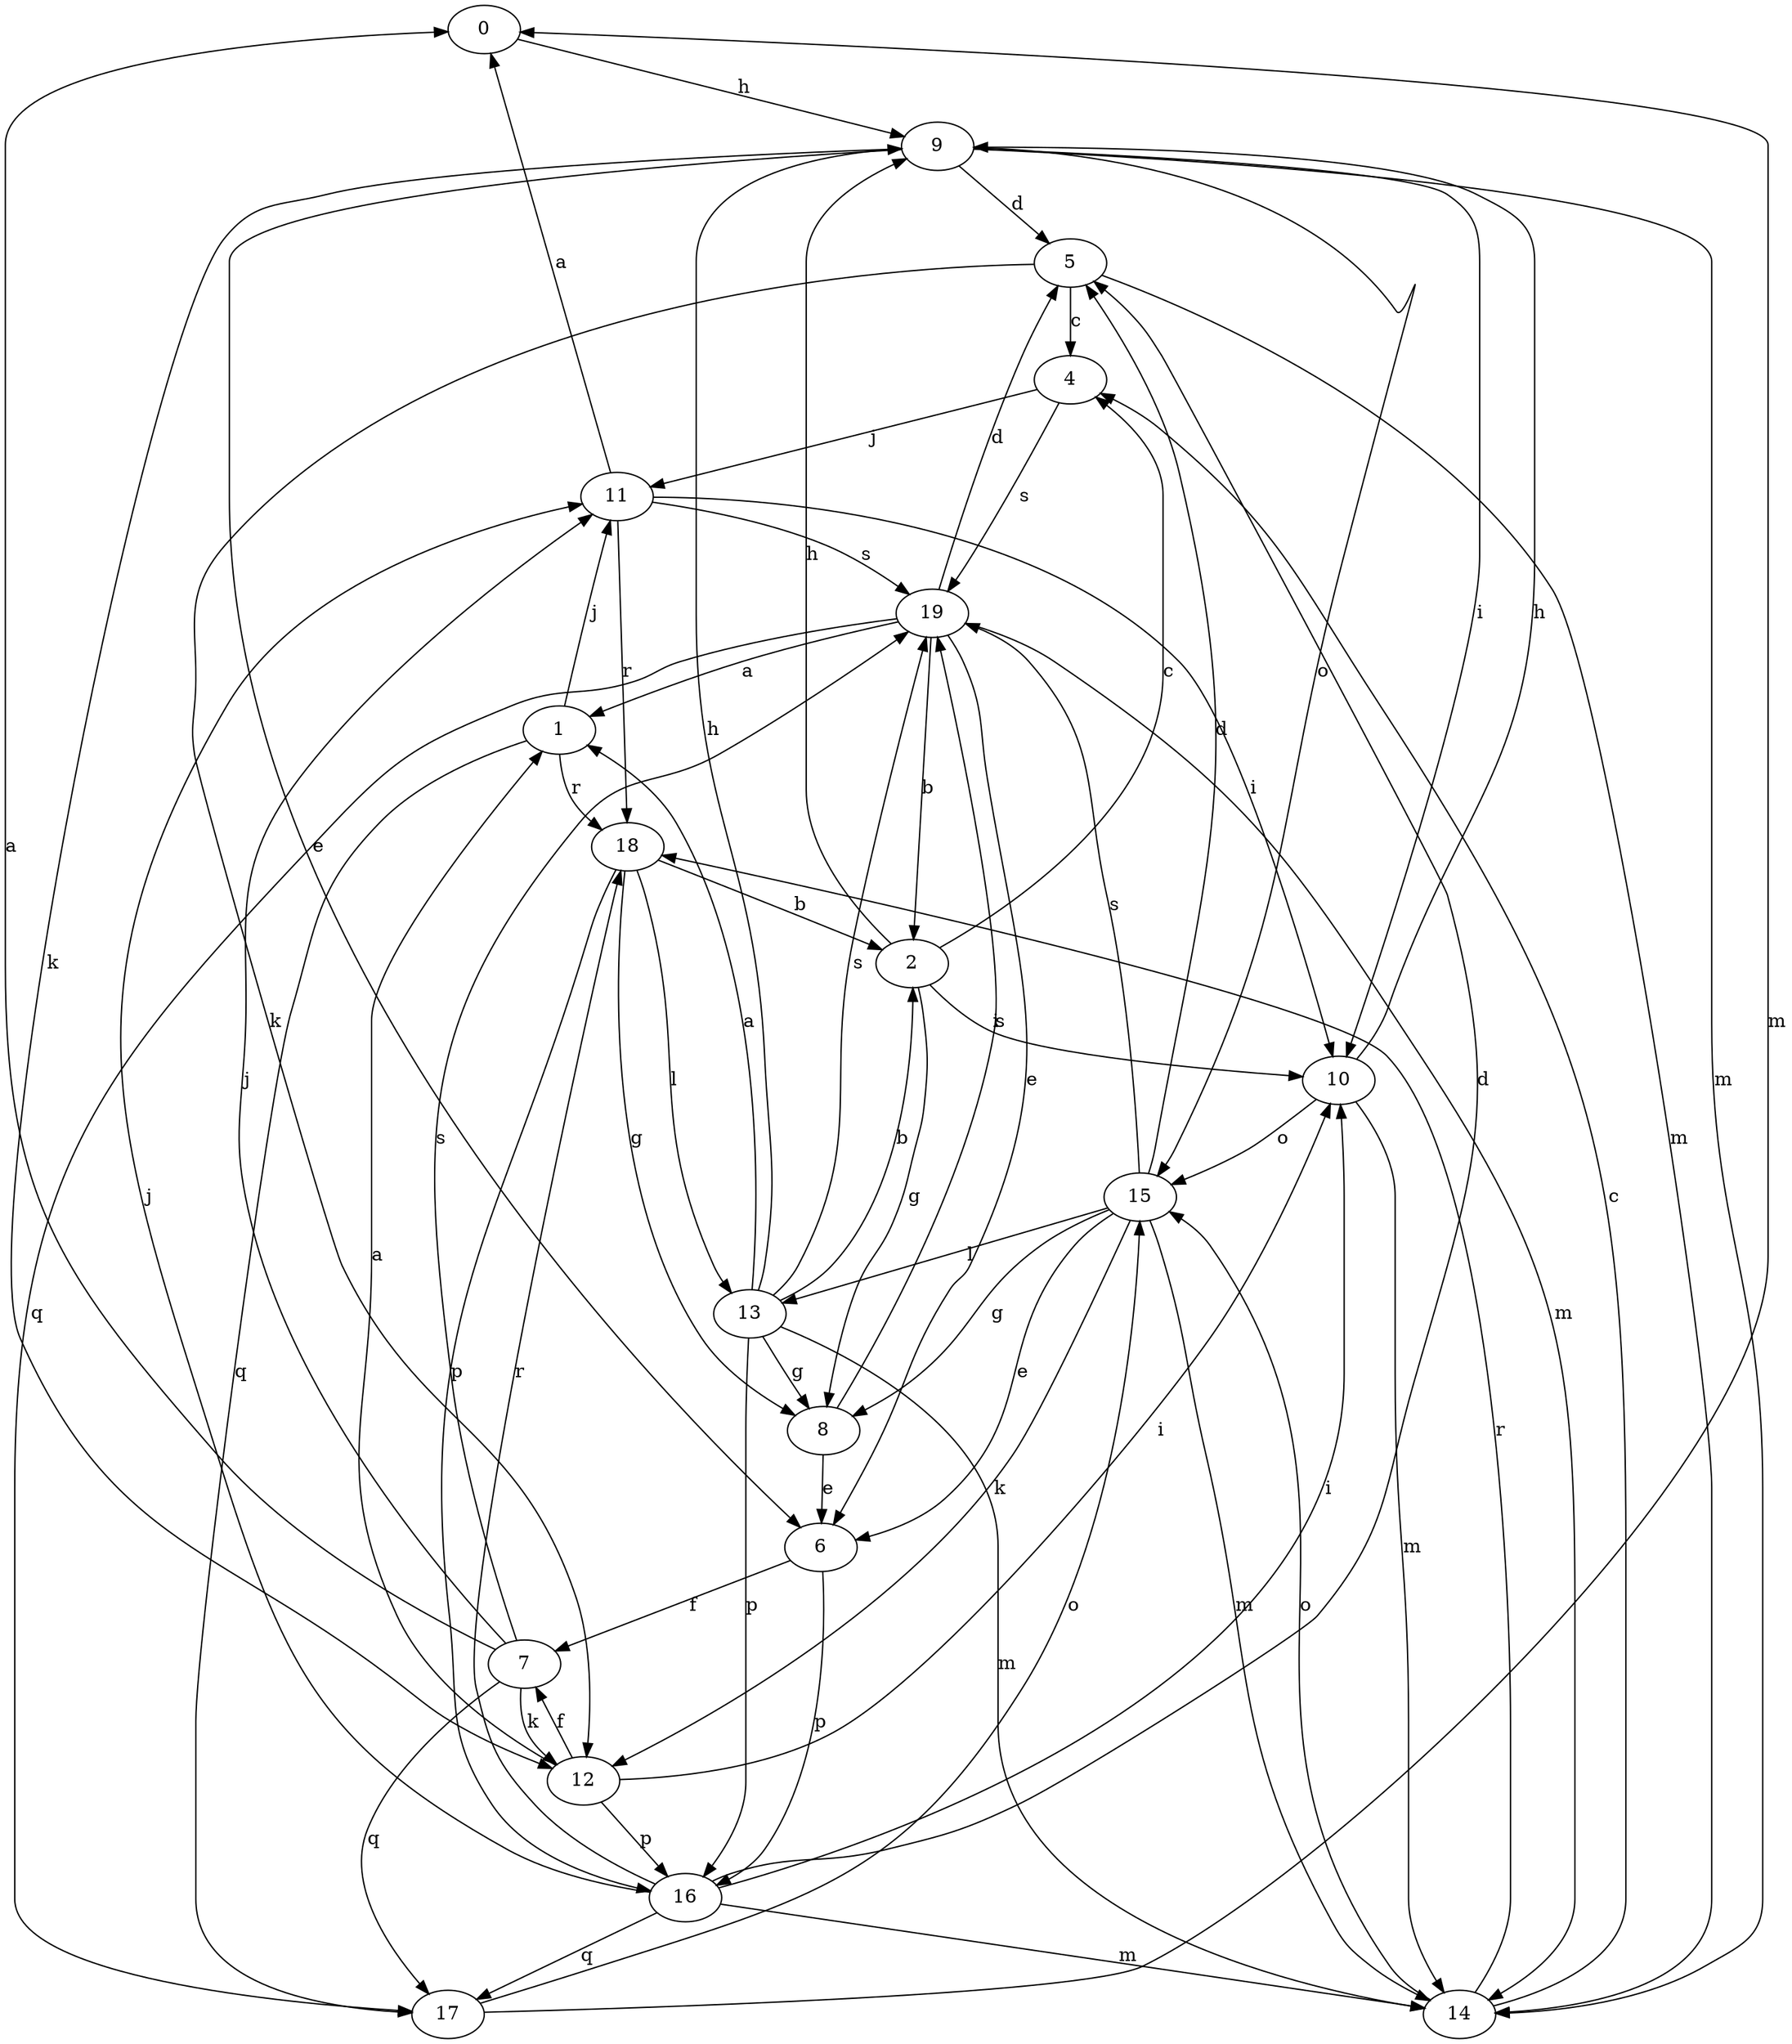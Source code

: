 strict digraph  {
0;
1;
2;
4;
5;
6;
7;
8;
9;
10;
11;
12;
13;
14;
15;
16;
17;
18;
19;
0 -> 9  [label=h];
1 -> 11  [label=j];
1 -> 17  [label=q];
1 -> 18  [label=r];
2 -> 4  [label=c];
2 -> 8  [label=g];
2 -> 9  [label=h];
2 -> 10  [label=i];
4 -> 11  [label=j];
4 -> 19  [label=s];
5 -> 4  [label=c];
5 -> 12  [label=k];
5 -> 14  [label=m];
6 -> 7  [label=f];
6 -> 16  [label=p];
7 -> 0  [label=a];
7 -> 11  [label=j];
7 -> 12  [label=k];
7 -> 17  [label=q];
7 -> 19  [label=s];
8 -> 6  [label=e];
8 -> 19  [label=s];
9 -> 5  [label=d];
9 -> 6  [label=e];
9 -> 10  [label=i];
9 -> 12  [label=k];
9 -> 14  [label=m];
9 -> 15  [label=o];
10 -> 9  [label=h];
10 -> 14  [label=m];
10 -> 15  [label=o];
11 -> 0  [label=a];
11 -> 10  [label=i];
11 -> 18  [label=r];
11 -> 19  [label=s];
12 -> 1  [label=a];
12 -> 7  [label=f];
12 -> 10  [label=i];
12 -> 16  [label=p];
13 -> 1  [label=a];
13 -> 2  [label=b];
13 -> 8  [label=g];
13 -> 9  [label=h];
13 -> 14  [label=m];
13 -> 16  [label=p];
13 -> 19  [label=s];
14 -> 4  [label=c];
14 -> 15  [label=o];
14 -> 18  [label=r];
15 -> 5  [label=d];
15 -> 6  [label=e];
15 -> 8  [label=g];
15 -> 12  [label=k];
15 -> 13  [label=l];
15 -> 14  [label=m];
15 -> 19  [label=s];
16 -> 5  [label=d];
16 -> 10  [label=i];
16 -> 11  [label=j];
16 -> 14  [label=m];
16 -> 17  [label=q];
16 -> 18  [label=r];
17 -> 15  [label=o];
17 -> 0  [label=m];
18 -> 2  [label=b];
18 -> 8  [label=g];
18 -> 13  [label=l];
18 -> 16  [label=p];
19 -> 1  [label=a];
19 -> 2  [label=b];
19 -> 5  [label=d];
19 -> 6  [label=e];
19 -> 14  [label=m];
19 -> 17  [label=q];
}
